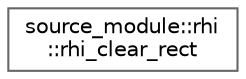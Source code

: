 digraph "类继承关系图"
{
 // LATEX_PDF_SIZE
  bgcolor="transparent";
  edge [fontname=Helvetica,fontsize=10,labelfontname=Helvetica,labelfontsize=10];
  node [fontname=Helvetica,fontsize=10,shape=box,height=0.2,width=0.4];
  rankdir="LR";
  Node0 [id="Node000000",label="source_module::rhi\l::rhi_clear_rect",height=0.2,width=0.4,color="grey40", fillcolor="white", style="filled",URL="$structsource__module_1_1rhi_1_1rhi__clear__rect.html",tooltip=" "];
}
